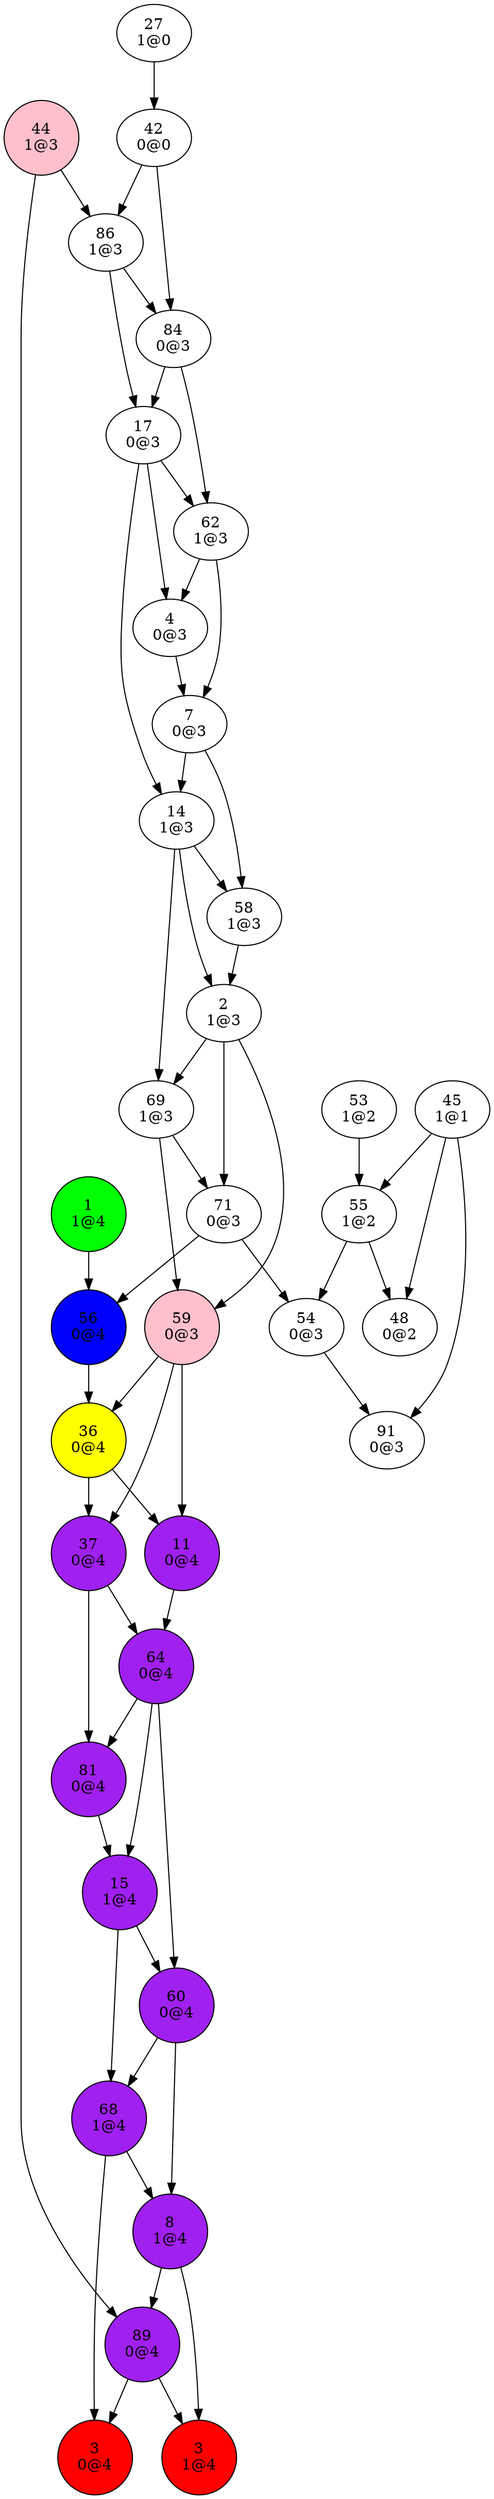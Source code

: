 digraph {
"1
1@4"->"56
0@4";
"2
1@3"->"59
0@3";
"2
1@3"->"69
1@3";
"2
1@3"->"71
0@3";
"3
0@4";
"3
1@4";
"4
0@3"->"7
0@3";
"7
0@3"->"14
1@3";
"7
0@3"->"58
1@3";
"8
1@4"->"3
1@4";
"8
1@4"->"89
0@4";
"11
0@4"->"64
0@4";
"14
1@3"->"2
1@3";
"14
1@3"->"58
1@3";
"14
1@3"->"69
1@3";
"15
1@4"->"60
0@4";
"15
1@4"->"68
1@4";
"17
0@3"->"4
0@3";
"17
0@3"->"14
1@3";
"17
0@3"->"62
1@3";
"27
1@0"->"42
0@0";
"36
0@4"->"11
0@4";
"36
0@4"->"37
0@4";
"37
0@4"->"64
0@4";
"37
0@4"->"81
0@4";
"42
0@0"->"84
0@3";
"42
0@0"->"86
1@3";
"44
1@3"->"86
1@3";
"44
1@3"->"89
0@4";
"45
1@1"->"48
0@2";
"45
1@1"->"55
1@2";
"45
1@1"->"91
0@3";
"48
0@2";
"53
1@2"->"55
1@2";
"54
0@3"->"91
0@3";
"55
1@2"->"48
0@2";
"55
1@2"->"54
0@3";
"56
0@4"->"36
0@4";
"58
1@3"->"2
1@3";
"59
0@3"->"11
0@4";
"59
0@3"->"36
0@4";
"59
0@3"->"37
0@4";
"60
0@4"->"8
1@4";
"60
0@4"->"68
1@4";
"62
1@3"->"4
0@3";
"62
1@3"->"7
0@3";
"64
0@4"->"15
1@4";
"64
0@4"->"60
0@4";
"64
0@4"->"81
0@4";
"68
1@4"->"3
0@4";
"68
1@4"->"8
1@4";
"69
1@3"->"59
0@3";
"69
1@3"->"71
0@3";
"71
0@3"->"54
0@3";
"71
0@3"->"56
0@4";
"81
0@4"->"15
1@4";
"84
0@3"->"17
0@3";
"84
0@3"->"62
1@3";
"86
1@3"->"17
0@3";
"86
1@3"->"84
0@3";
"89
0@4"->"3
0@4";
"89
0@4"->"3
1@4";
"91
0@3";
"1
1@4"[shape=circle, style=filled, fillcolor=green];
"3
0@4"[shape=circle, style=filled, fillcolor=red];
"3
1@4"[shape=circle, style=filled, fillcolor=red];
"8
1@4"[shape=circle, style=filled, fillcolor=purple];
"11
0@4"[shape=circle, style=filled, fillcolor=purple];
"15
1@4"[shape=circle, style=filled, fillcolor=purple];
"36
0@4"[shape=circle, style=filled, fillcolor=yellow];
"37
0@4"[shape=circle, style=filled, fillcolor=purple];
"44
1@3"[shape=circle, style=filled, fillcolor=pink];
"56
0@4"[shape=circle, style=filled, fillcolor=blue];
"59
0@3"[shape=circle, style=filled, fillcolor=pink];
"60
0@4"[shape=circle, style=filled, fillcolor=purple];
"64
0@4"[shape=circle, style=filled, fillcolor=purple];
"68
1@4"[shape=circle, style=filled, fillcolor=purple];
"81
0@4"[shape=circle, style=filled, fillcolor=purple];
"89
0@4"[shape=circle, style=filled, fillcolor=purple];
}
